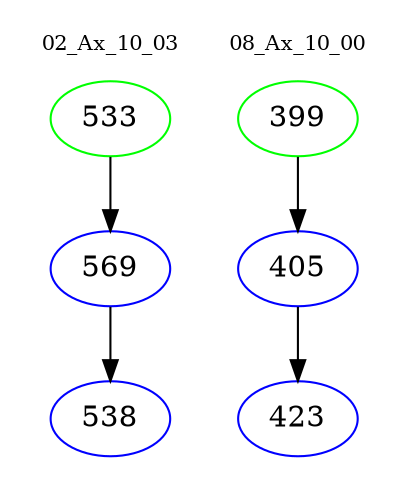 digraph{
subgraph cluster_0 {
color = white
label = "02_Ax_10_03";
fontsize=10;
T0_533 [label="533", color="green"]
T0_533 -> T0_569 [color="black"]
T0_569 [label="569", color="blue"]
T0_569 -> T0_538 [color="black"]
T0_538 [label="538", color="blue"]
}
subgraph cluster_1 {
color = white
label = "08_Ax_10_00";
fontsize=10;
T1_399 [label="399", color="green"]
T1_399 -> T1_405 [color="black"]
T1_405 [label="405", color="blue"]
T1_405 -> T1_423 [color="black"]
T1_423 [label="423", color="blue"]
}
}
